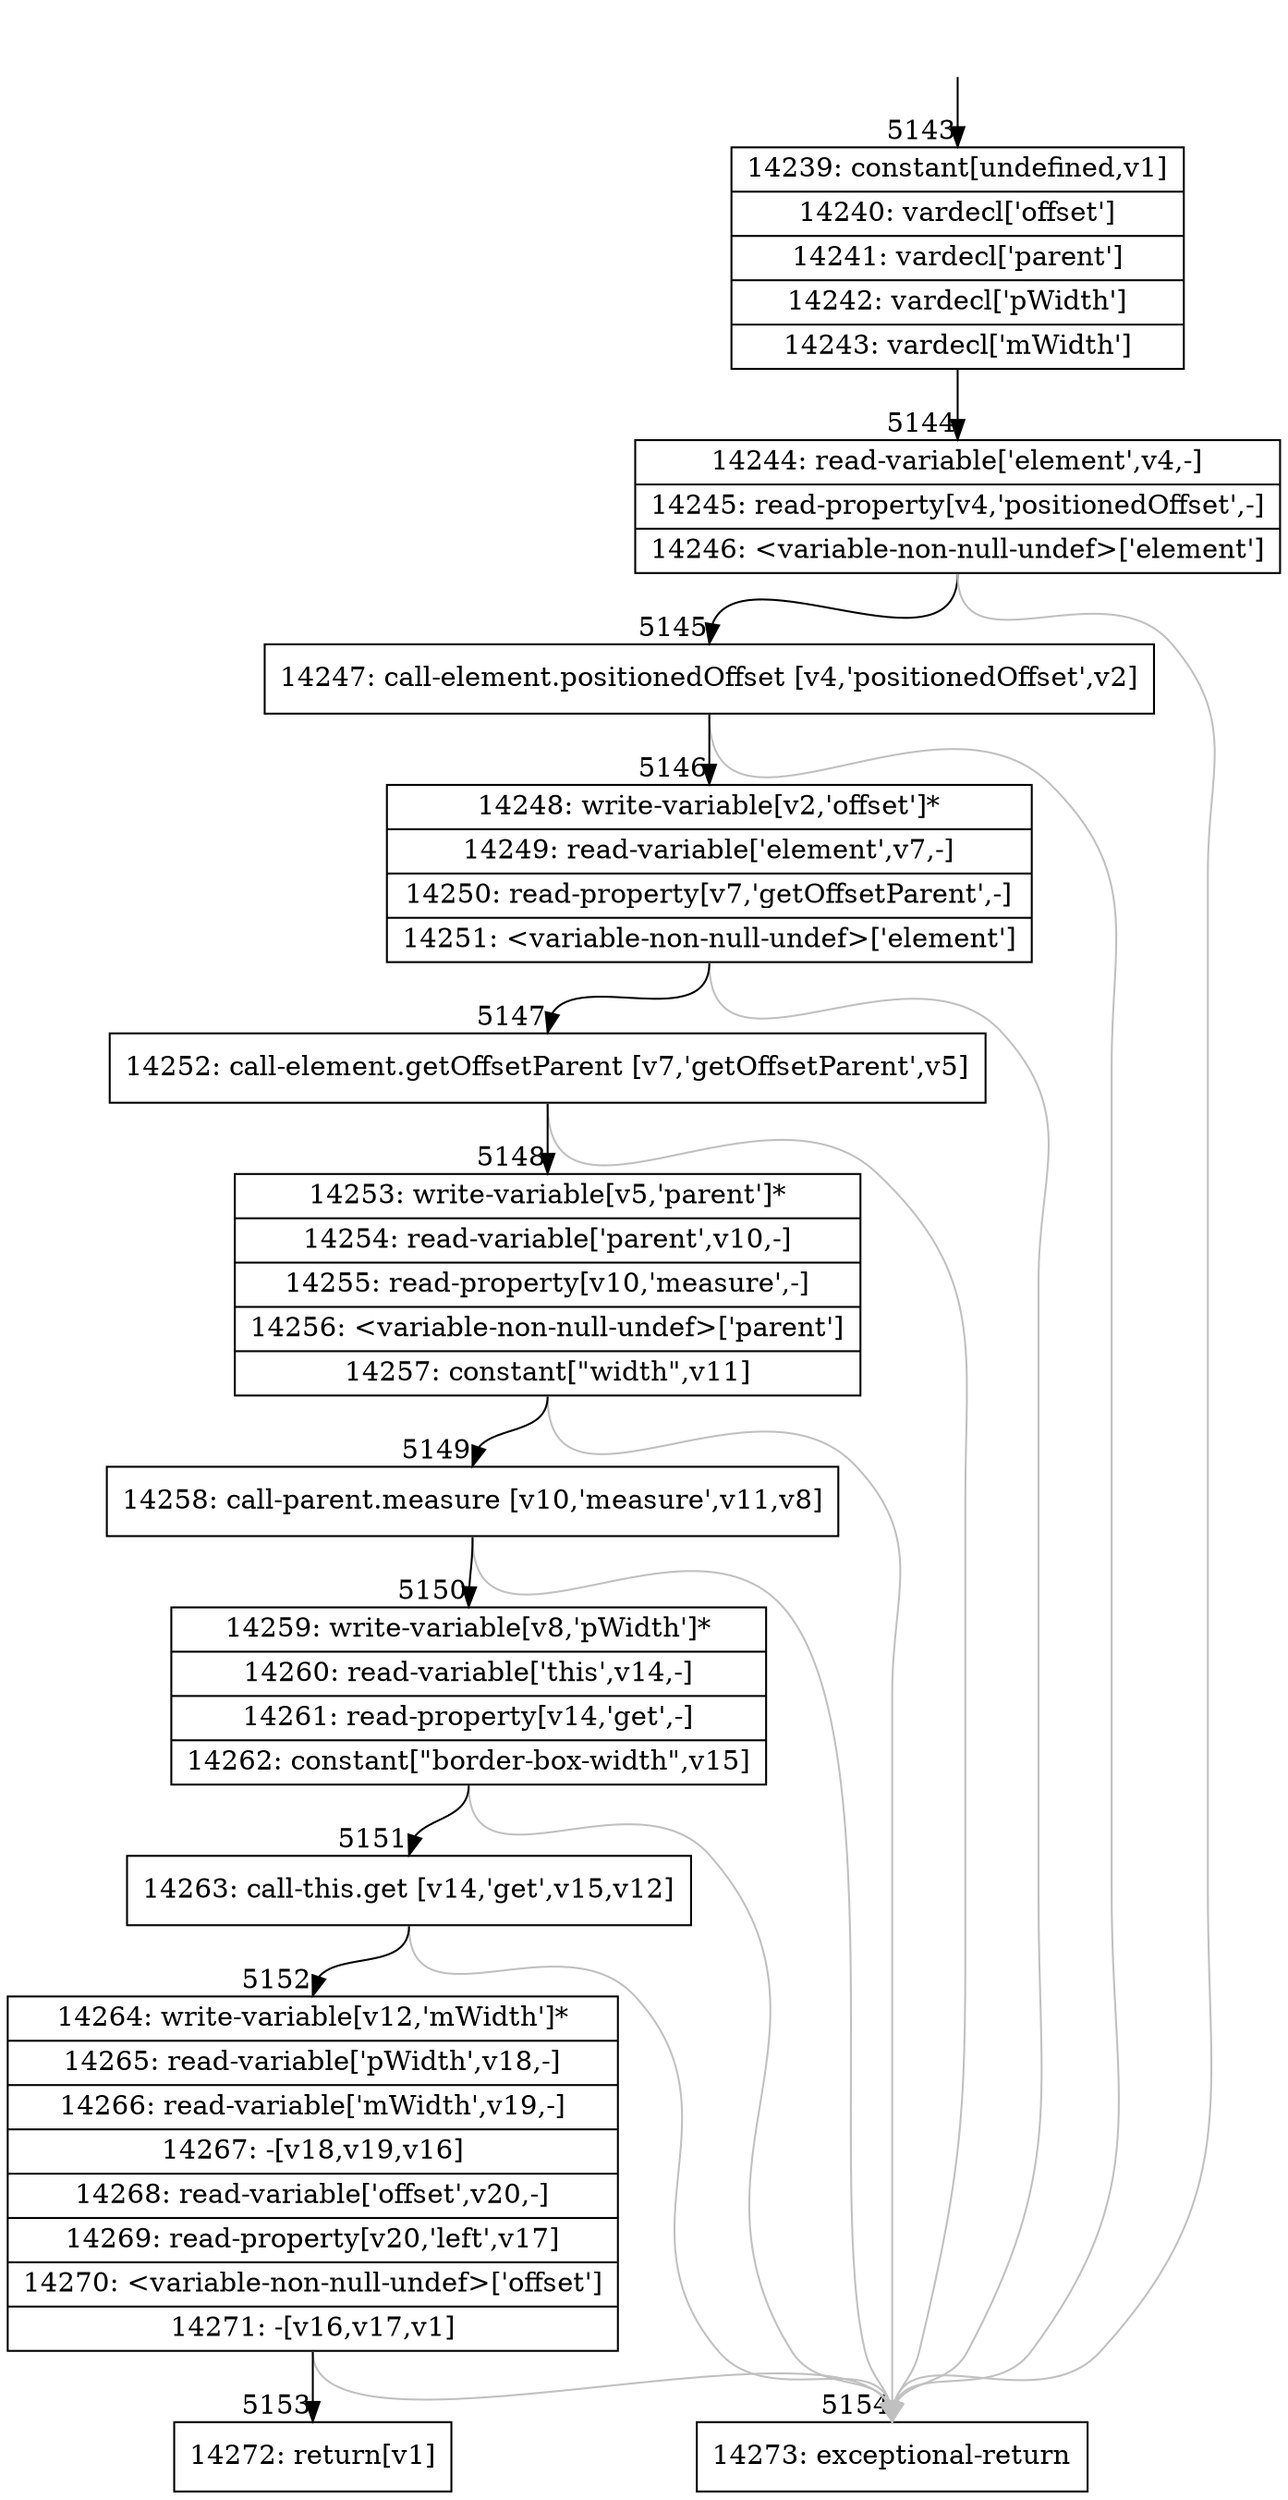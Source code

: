 digraph {
rankdir="TD"
BB_entry406[shape=none,label=""];
BB_entry406 -> BB5143 [tailport=s, headport=n, headlabel="    5143"]
BB5143 [shape=record label="{14239: constant[undefined,v1]|14240: vardecl['offset']|14241: vardecl['parent']|14242: vardecl['pWidth']|14243: vardecl['mWidth']}" ] 
BB5143 -> BB5144 [tailport=s, headport=n, headlabel="      5144"]
BB5144 [shape=record label="{14244: read-variable['element',v4,-]|14245: read-property[v4,'positionedOffset',-]|14246: \<variable-non-null-undef\>['element']}" ] 
BB5144 -> BB5145 [tailport=s, headport=n, headlabel="      5145"]
BB5144 -> BB5154 [tailport=s, headport=n, color=gray, headlabel="      5154"]
BB5145 [shape=record label="{14247: call-element.positionedOffset [v4,'positionedOffset',v2]}" ] 
BB5145 -> BB5146 [tailport=s, headport=n, headlabel="      5146"]
BB5145 -> BB5154 [tailport=s, headport=n, color=gray]
BB5146 [shape=record label="{14248: write-variable[v2,'offset']*|14249: read-variable['element',v7,-]|14250: read-property[v7,'getOffsetParent',-]|14251: \<variable-non-null-undef\>['element']}" ] 
BB5146 -> BB5147 [tailport=s, headport=n, headlabel="      5147"]
BB5146 -> BB5154 [tailport=s, headport=n, color=gray]
BB5147 [shape=record label="{14252: call-element.getOffsetParent [v7,'getOffsetParent',v5]}" ] 
BB5147 -> BB5148 [tailport=s, headport=n, headlabel="      5148"]
BB5147 -> BB5154 [tailport=s, headport=n, color=gray]
BB5148 [shape=record label="{14253: write-variable[v5,'parent']*|14254: read-variable['parent',v10,-]|14255: read-property[v10,'measure',-]|14256: \<variable-non-null-undef\>['parent']|14257: constant[\"width\",v11]}" ] 
BB5148 -> BB5149 [tailport=s, headport=n, headlabel="      5149"]
BB5148 -> BB5154 [tailport=s, headport=n, color=gray]
BB5149 [shape=record label="{14258: call-parent.measure [v10,'measure',v11,v8]}" ] 
BB5149 -> BB5150 [tailport=s, headport=n, headlabel="      5150"]
BB5149 -> BB5154 [tailport=s, headport=n, color=gray]
BB5150 [shape=record label="{14259: write-variable[v8,'pWidth']*|14260: read-variable['this',v14,-]|14261: read-property[v14,'get',-]|14262: constant[\"border-box-width\",v15]}" ] 
BB5150 -> BB5151 [tailport=s, headport=n, headlabel="      5151"]
BB5150 -> BB5154 [tailport=s, headport=n, color=gray]
BB5151 [shape=record label="{14263: call-this.get [v14,'get',v15,v12]}" ] 
BB5151 -> BB5152 [tailport=s, headport=n, headlabel="      5152"]
BB5151 -> BB5154 [tailport=s, headport=n, color=gray]
BB5152 [shape=record label="{14264: write-variable[v12,'mWidth']*|14265: read-variable['pWidth',v18,-]|14266: read-variable['mWidth',v19,-]|14267: -[v18,v19,v16]|14268: read-variable['offset',v20,-]|14269: read-property[v20,'left',v17]|14270: \<variable-non-null-undef\>['offset']|14271: -[v16,v17,v1]}" ] 
BB5152 -> BB5153 [tailport=s, headport=n, headlabel="      5153"]
BB5152 -> BB5154 [tailport=s, headport=n, color=gray]
BB5153 [shape=record label="{14272: return[v1]}" ] 
BB5154 [shape=record label="{14273: exceptional-return}" ] 
//#$~ 3894
}
